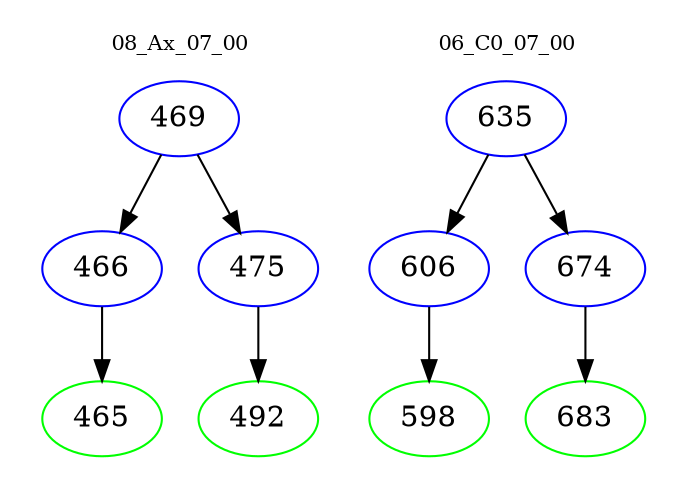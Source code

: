 digraph{
subgraph cluster_0 {
color = white
label = "08_Ax_07_00";
fontsize=10;
T0_469 [label="469", color="blue"]
T0_469 -> T0_466 [color="black"]
T0_466 [label="466", color="blue"]
T0_466 -> T0_465 [color="black"]
T0_465 [label="465", color="green"]
T0_469 -> T0_475 [color="black"]
T0_475 [label="475", color="blue"]
T0_475 -> T0_492 [color="black"]
T0_492 [label="492", color="green"]
}
subgraph cluster_1 {
color = white
label = "06_C0_07_00";
fontsize=10;
T1_635 [label="635", color="blue"]
T1_635 -> T1_606 [color="black"]
T1_606 [label="606", color="blue"]
T1_606 -> T1_598 [color="black"]
T1_598 [label="598", color="green"]
T1_635 -> T1_674 [color="black"]
T1_674 [label="674", color="blue"]
T1_674 -> T1_683 [color="black"]
T1_683 [label="683", color="green"]
}
}
